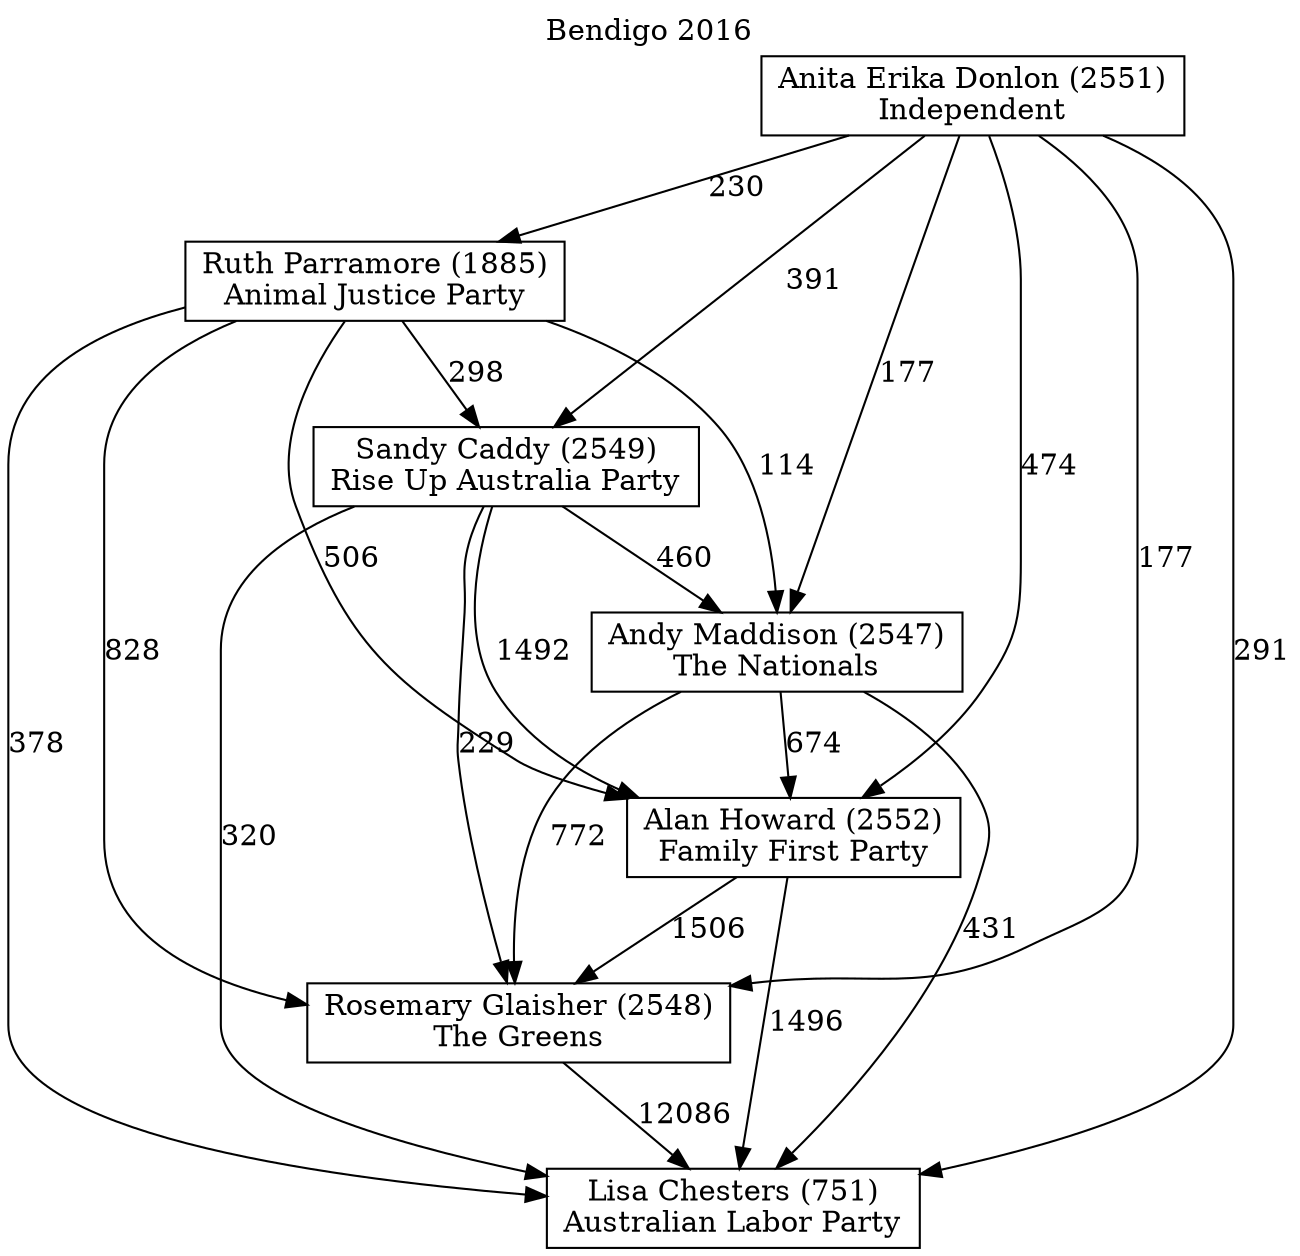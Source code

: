 // House preference flow
digraph "Lisa Chesters (751)_Bendigo_2016" {
	graph [label="Bendigo 2016" labelloc=t mclimit=10]
	node [shape=box]
	"Sandy Caddy (2549)" [label="Sandy Caddy (2549)
Rise Up Australia Party"]
	"Alan Howard (2552)" [label="Alan Howard (2552)
Family First Party"]
	"Anita Erika Donlon (2551)" [label="Anita Erika Donlon (2551)
Independent"]
	"Andy Maddison (2547)" [label="Andy Maddison (2547)
The Nationals"]
	"Ruth Parramore (1885)" [label="Ruth Parramore (1885)
Animal Justice Party"]
	"Lisa Chesters (751)" [label="Lisa Chesters (751)
Australian Labor Party"]
	"Rosemary Glaisher (2548)" [label="Rosemary Glaisher (2548)
The Greens"]
	"Anita Erika Donlon (2551)" -> "Lisa Chesters (751)" [label=291]
	"Alan Howard (2552)" -> "Lisa Chesters (751)" [label=1496]
	"Andy Maddison (2547)" -> "Lisa Chesters (751)" [label=431]
	"Andy Maddison (2547)" -> "Alan Howard (2552)" [label=674]
	"Alan Howard (2552)" -> "Rosemary Glaisher (2548)" [label=1506]
	"Ruth Parramore (1885)" -> "Lisa Chesters (751)" [label=378]
	"Sandy Caddy (2549)" -> "Andy Maddison (2547)" [label=460]
	"Ruth Parramore (1885)" -> "Rosemary Glaisher (2548)" [label=828]
	"Sandy Caddy (2549)" -> "Rosemary Glaisher (2548)" [label=229]
	"Andy Maddison (2547)" -> "Rosemary Glaisher (2548)" [label=772]
	"Anita Erika Donlon (2551)" -> "Ruth Parramore (1885)" [label=230]
	"Sandy Caddy (2549)" -> "Lisa Chesters (751)" [label=320]
	"Ruth Parramore (1885)" -> "Alan Howard (2552)" [label=506]
	"Ruth Parramore (1885)" -> "Sandy Caddy (2549)" [label=298]
	"Ruth Parramore (1885)" -> "Andy Maddison (2547)" [label=114]
	"Anita Erika Donlon (2551)" -> "Andy Maddison (2547)" [label=177]
	"Rosemary Glaisher (2548)" -> "Lisa Chesters (751)" [label=12086]
	"Sandy Caddy (2549)" -> "Alan Howard (2552)" [label=1492]
	"Anita Erika Donlon (2551)" -> "Rosemary Glaisher (2548)" [label=177]
	"Anita Erika Donlon (2551)" -> "Sandy Caddy (2549)" [label=391]
	"Anita Erika Donlon (2551)" -> "Alan Howard (2552)" [label=474]
}
